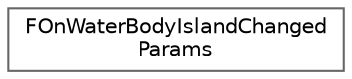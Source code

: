 digraph "Graphical Class Hierarchy"
{
 // INTERACTIVE_SVG=YES
 // LATEX_PDF_SIZE
  bgcolor="transparent";
  edge [fontname=Helvetica,fontsize=10,labelfontname=Helvetica,labelfontsize=10];
  node [fontname=Helvetica,fontsize=10,shape=box,height=0.2,width=0.4];
  rankdir="LR";
  Node0 [id="Node000000",label="FOnWaterBodyIslandChanged\lParams",height=0.2,width=0.4,color="grey40", fillcolor="white", style="filled",URL="$d8/d49/structFOnWaterBodyIslandChangedParams.html",tooltip=" "];
}
